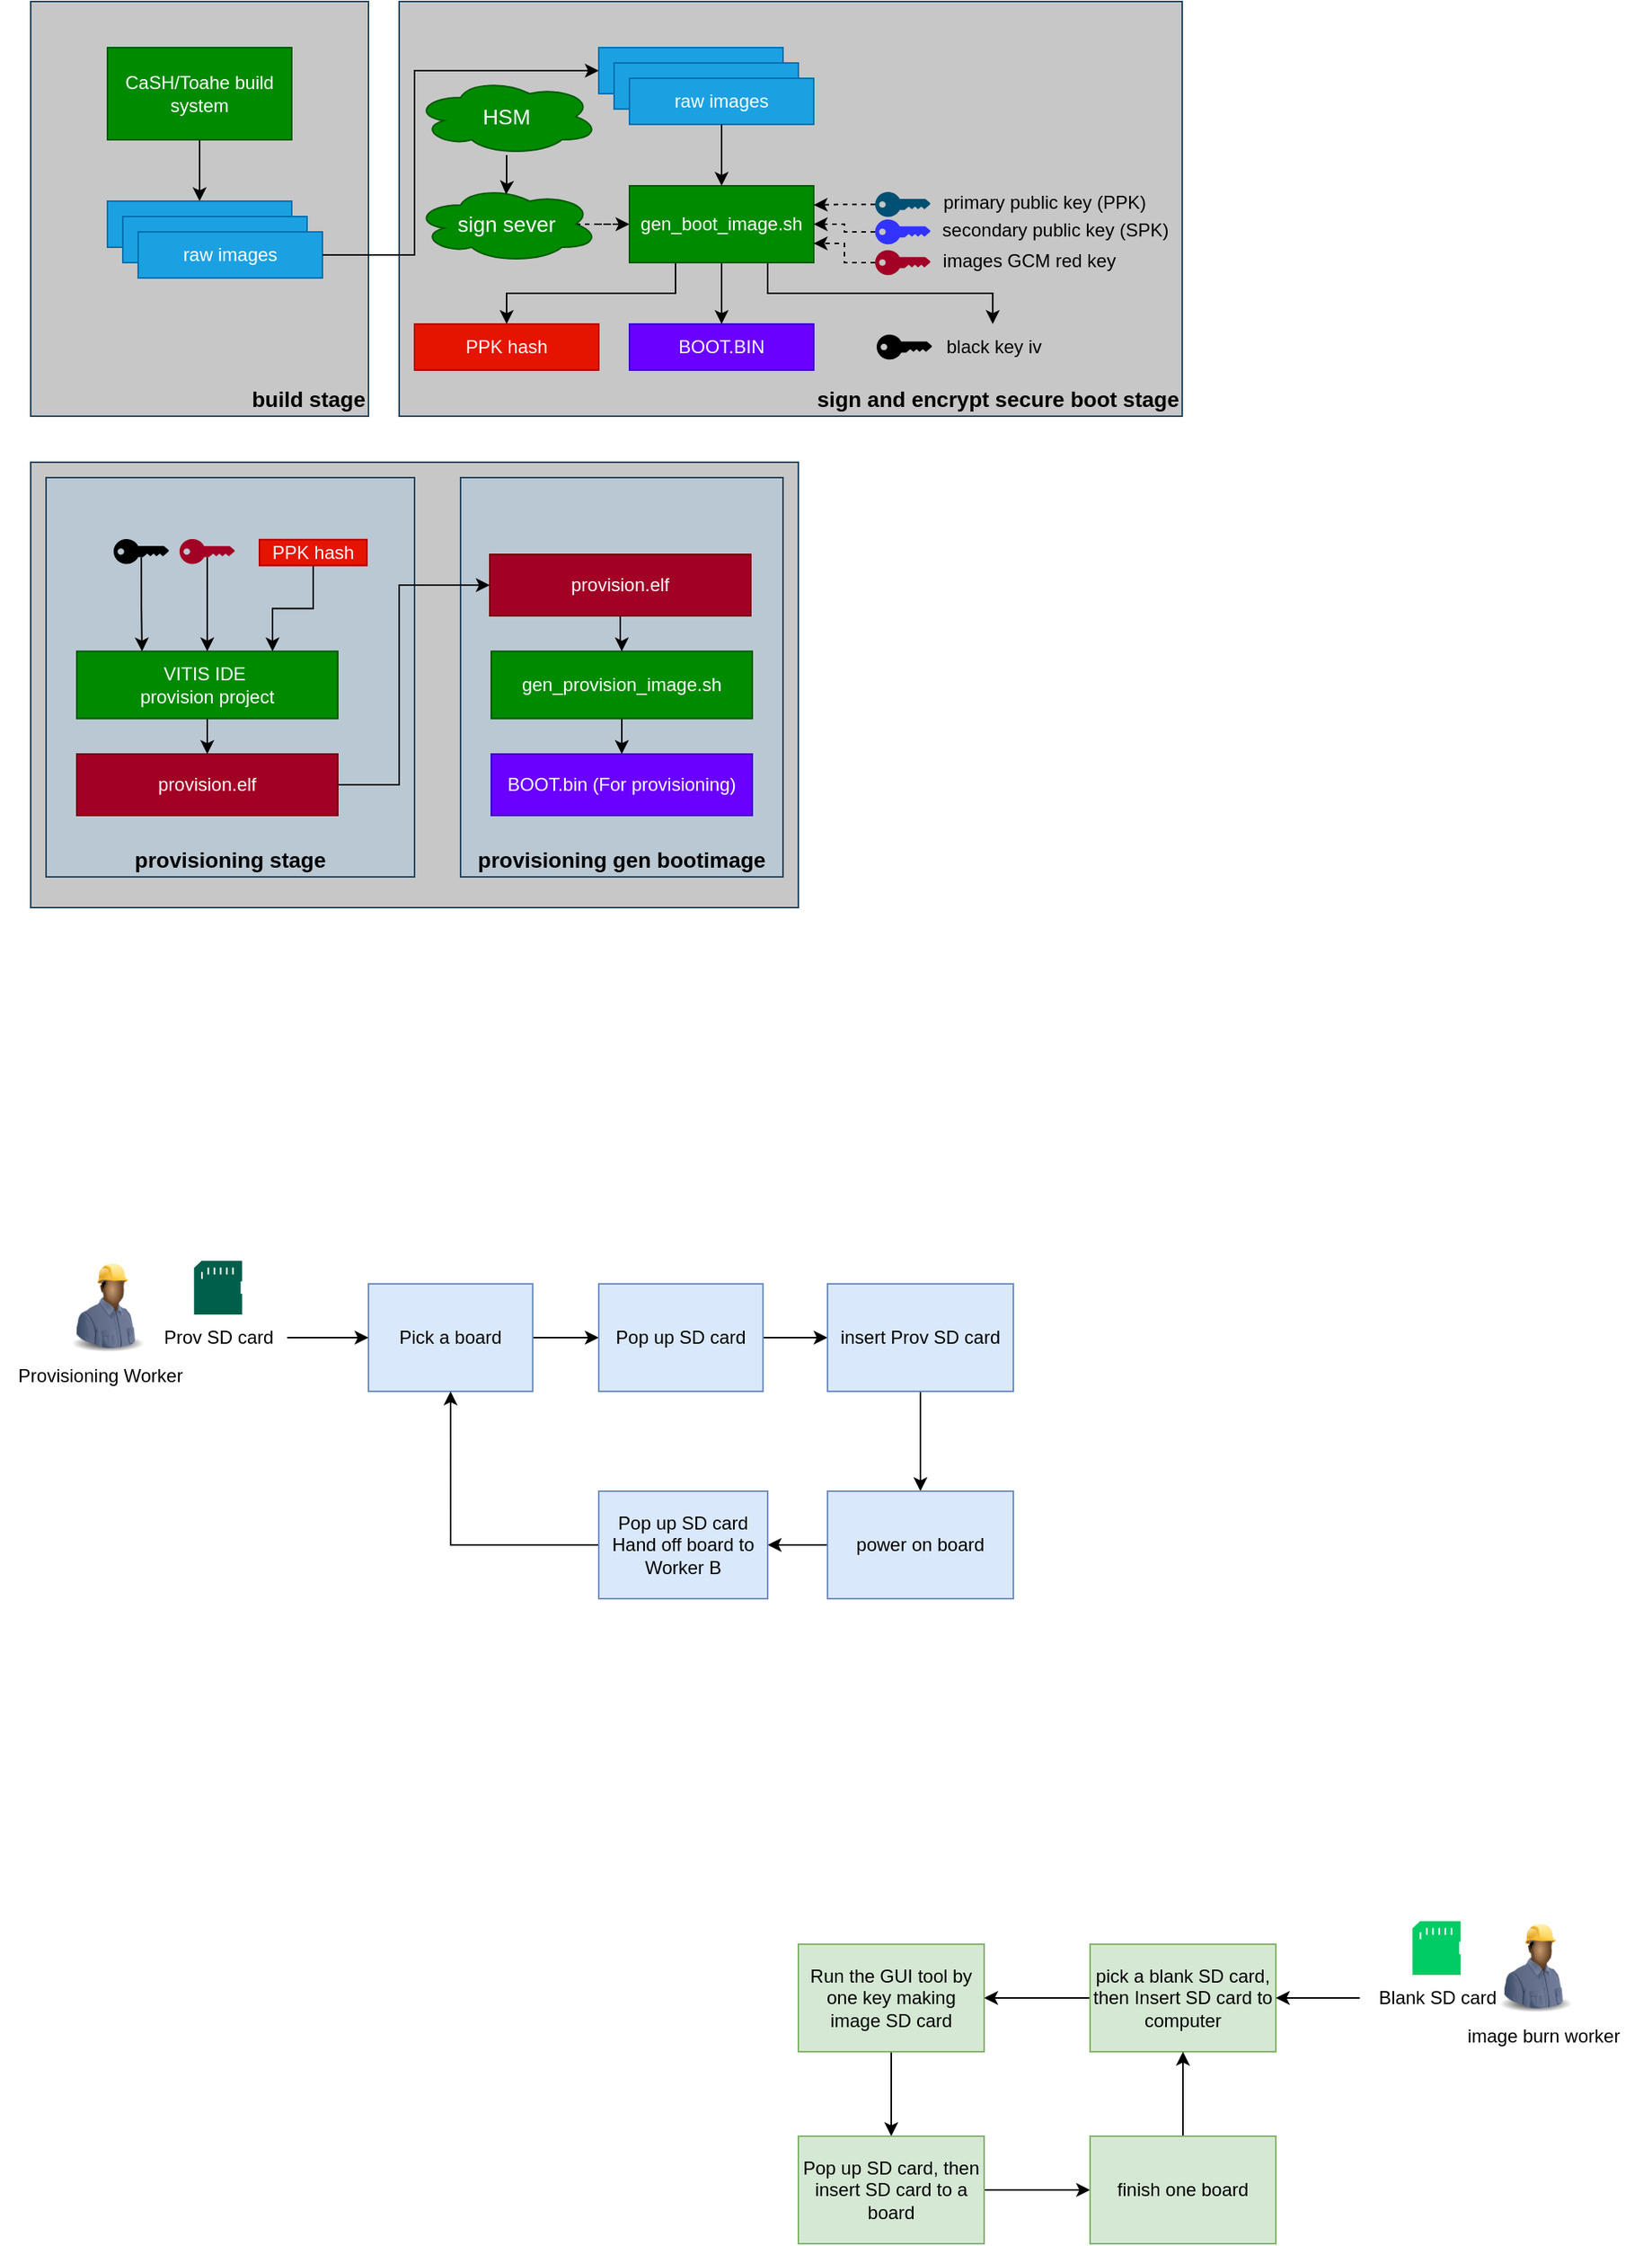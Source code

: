 <mxfile version="20.6.2" type="device"><diagram id="Z1jkPHhdeOFYS1izFHg4" name="第 1 页"><mxGraphModel dx="1343" dy="1025" grid="1" gridSize="10" guides="1" tooltips="1" connect="1" arrows="1" fold="1" page="1" pageScale="1" pageWidth="827" pageHeight="1169" math="0" shadow="0"><root><mxCell id="0"/><mxCell id="1" parent="0"/><mxCell id="73cnkvsaAeyFReHzOGFK-1" value="build stage" style="rounded=0;whiteSpace=wrap;html=1;verticalAlign=bottom;fontStyle=1;fontSize=14;align=right;fillColor=#C7C7C7;strokeColor=#23445d;" parent="1" vertex="1"><mxGeometry x="30" y="240" width="220" height="270" as="geometry"/></mxCell><mxCell id="73cnkvsaAeyFReHzOGFK-2" style="edgeStyle=orthogonalEdgeStyle;rounded=0;orthogonalLoop=1;jettySize=auto;html=1;exitX=0.5;exitY=1;exitDx=0;exitDy=0;entryX=0.5;entryY=0;entryDx=0;entryDy=0;" parent="1" source="73cnkvsaAeyFReHzOGFK-3" target="73cnkvsaAeyFReHzOGFK-5" edge="1"><mxGeometry relative="1" as="geometry"/></mxCell><mxCell id="73cnkvsaAeyFReHzOGFK-3" value="CaSH/Toahe build system" style="rounded=0;whiteSpace=wrap;html=1;fillColor=#008a00;strokeColor=#005700;fontColor=#ffffff;" parent="1" vertex="1"><mxGeometry x="80" y="270" width="120" height="60" as="geometry"/></mxCell><mxCell id="73cnkvsaAeyFReHzOGFK-4" value="" style="group" parent="1" connectable="0" vertex="1"><mxGeometry x="80" y="370" width="140" height="50" as="geometry"/></mxCell><mxCell id="73cnkvsaAeyFReHzOGFK-5" value="" style="rounded=0;whiteSpace=wrap;html=1;fillColor=#1ba1e2;fontColor=#ffffff;strokeColor=#006EAF;" parent="73cnkvsaAeyFReHzOGFK-4" vertex="1"><mxGeometry width="120" height="30" as="geometry"/></mxCell><mxCell id="73cnkvsaAeyFReHzOGFK-6" value="" style="rounded=0;whiteSpace=wrap;html=1;fillColor=#1ba1e2;fontColor=#ffffff;strokeColor=#006EAF;" parent="73cnkvsaAeyFReHzOGFK-4" vertex="1"><mxGeometry x="10" y="10" width="120" height="30" as="geometry"/></mxCell><mxCell id="73cnkvsaAeyFReHzOGFK-7" value="raw images" style="rounded=0;whiteSpace=wrap;html=1;fillColor=#1ba1e2;fontColor=#ffffff;strokeColor=#006EAF;" parent="73cnkvsaAeyFReHzOGFK-4" vertex="1"><mxGeometry x="20" y="20" width="120" height="30" as="geometry"/></mxCell><mxCell id="73cnkvsaAeyFReHzOGFK-8" value="sign and encrypt secure boot stage" style="rounded=0;whiteSpace=wrap;html=1;verticalAlign=bottom;fontStyle=1;fontSize=14;align=right;fillColor=#C7C7C7;strokeColor=#23445d;" parent="1" vertex="1"><mxGeometry x="270" y="240" width="510" height="270" as="geometry"/></mxCell><mxCell id="73cnkvsaAeyFReHzOGFK-9" value="" style="group" parent="1" connectable="0" vertex="1"><mxGeometry x="400" y="270" width="140" height="50" as="geometry"/></mxCell><mxCell id="73cnkvsaAeyFReHzOGFK-10" value="" style="rounded=0;whiteSpace=wrap;html=1;fillColor=#1ba1e2;fontColor=#ffffff;strokeColor=#006EAF;" parent="73cnkvsaAeyFReHzOGFK-9" vertex="1"><mxGeometry width="120" height="30" as="geometry"/></mxCell><mxCell id="73cnkvsaAeyFReHzOGFK-11" value="" style="rounded=0;whiteSpace=wrap;html=1;fillColor=#1ba1e2;fontColor=#ffffff;strokeColor=#006EAF;" parent="73cnkvsaAeyFReHzOGFK-9" vertex="1"><mxGeometry x="10" y="10" width="120" height="30" as="geometry"/></mxCell><mxCell id="73cnkvsaAeyFReHzOGFK-12" value="raw images" style="rounded=0;whiteSpace=wrap;html=1;fillColor=#1ba1e2;fontColor=#ffffff;strokeColor=#006EAF;" parent="73cnkvsaAeyFReHzOGFK-9" vertex="1"><mxGeometry x="20" y="20" width="120" height="30" as="geometry"/></mxCell><mxCell id="73cnkvsaAeyFReHzOGFK-13" style="edgeStyle=orthogonalEdgeStyle;rounded=0;orthogonalLoop=1;jettySize=auto;html=1;exitX=1;exitY=0.5;exitDx=0;exitDy=0;entryX=0;entryY=0.5;entryDx=0;entryDy=0;fontSize=14;" parent="1" source="73cnkvsaAeyFReHzOGFK-7" target="73cnkvsaAeyFReHzOGFK-10" edge="1"><mxGeometry relative="1" as="geometry"><Array as="points"><mxPoint x="280" y="405"/><mxPoint x="280" y="285"/></Array></mxGeometry></mxCell><mxCell id="73cnkvsaAeyFReHzOGFK-14" value="BOOT.BIN" style="rounded=0;whiteSpace=wrap;html=1;fillColor=#6a00ff;fontColor=#ffffff;strokeColor=#3700CC;" parent="1" vertex="1"><mxGeometry x="420" y="450" width="120" height="30" as="geometry"/></mxCell><mxCell id="73cnkvsaAeyFReHzOGFK-15" value="" style="rounded=0;whiteSpace=wrap;html=1;verticalAlign=bottom;fontStyle=1;fontSize=14;fillColor=#C7C7C7;strokeColor=#23445d;" parent="1" vertex="1"><mxGeometry x="30" y="540" width="500" height="290" as="geometry"/></mxCell><mxCell id="73cnkvsaAeyFReHzOGFK-16" style="edgeStyle=orthogonalEdgeStyle;rounded=0;orthogonalLoop=1;jettySize=auto;html=1;exitX=0.875;exitY=0.5;exitDx=0;exitDy=0;exitPerimeter=0;dashed=1;fontSize=12;" parent="1" source="73cnkvsaAeyFReHzOGFK-17" target="73cnkvsaAeyFReHzOGFK-21" edge="1"><mxGeometry relative="1" as="geometry"/></mxCell><mxCell id="73cnkvsaAeyFReHzOGFK-17" value="sign sever" style="ellipse;shape=cloud;whiteSpace=wrap;html=1;fontSize=14;fillColor=#008a00;fontColor=#ffffff;strokeColor=#005700;" parent="1" vertex="1"><mxGeometry x="280" y="360" width="120" height="50" as="geometry"/></mxCell><mxCell id="73cnkvsaAeyFReHzOGFK-18" style="edgeStyle=orthogonalEdgeStyle;rounded=0;orthogonalLoop=1;jettySize=auto;html=1;exitX=0.5;exitY=1;exitDx=0;exitDy=0;fontSize=14;" parent="1" source="73cnkvsaAeyFReHzOGFK-21" target="73cnkvsaAeyFReHzOGFK-14" edge="1"><mxGeometry relative="1" as="geometry"/></mxCell><mxCell id="73cnkvsaAeyFReHzOGFK-19" style="edgeStyle=orthogonalEdgeStyle;rounded=0;orthogonalLoop=1;jettySize=auto;html=1;exitX=0.25;exitY=1;exitDx=0;exitDy=0;entryX=0.5;entryY=0;entryDx=0;entryDy=0;fontSize=12;" parent="1" source="73cnkvsaAeyFReHzOGFK-21" target="73cnkvsaAeyFReHzOGFK-36" edge="1"><mxGeometry relative="1" as="geometry"/></mxCell><mxCell id="73cnkvsaAeyFReHzOGFK-20" style="edgeStyle=orthogonalEdgeStyle;rounded=0;orthogonalLoop=1;jettySize=auto;html=1;exitX=0.75;exitY=1;exitDx=0;exitDy=0;fontSize=12;" parent="1" source="73cnkvsaAeyFReHzOGFK-21" target="73cnkvsaAeyFReHzOGFK-37" edge="1"><mxGeometry relative="1" as="geometry"><mxPoint x="630" y="450" as="targetPoint"/></mxGeometry></mxCell><mxCell id="73cnkvsaAeyFReHzOGFK-21" value="gen_boot_image.sh" style="rounded=0;whiteSpace=wrap;html=1;fillColor=#008a00;fontColor=#ffffff;strokeColor=#005700;" parent="1" vertex="1"><mxGeometry x="420" y="360" width="120" height="50" as="geometry"/></mxCell><mxCell id="73cnkvsaAeyFReHzOGFK-22" style="edgeStyle=orthogonalEdgeStyle;rounded=0;orthogonalLoop=1;jettySize=auto;html=1;exitX=0.5;exitY=1;exitDx=0;exitDy=0;fontSize=14;" parent="1" source="73cnkvsaAeyFReHzOGFK-12" target="73cnkvsaAeyFReHzOGFK-21" edge="1"><mxGeometry relative="1" as="geometry"/></mxCell><mxCell id="73cnkvsaAeyFReHzOGFK-23" value="" style="group" parent="1" connectable="0" vertex="1"><mxGeometry x="580" y="356" width="173.11" height="30" as="geometry"/></mxCell><mxCell id="73cnkvsaAeyFReHzOGFK-24" value="" style="points=[[0,0.5,0],[0.24,0,0],[0.5,0.28,0],[0.995,0.475,0],[0.5,0.72,0],[0.24,1,0]];verticalLabelPosition=bottom;sketch=0;html=1;verticalAlign=top;aspect=fixed;align=center;pointerEvents=1;shape=mxgraph.cisco19.key;fillColor=#005073;strokeColor=none;fontSize=14;" parent="73cnkvsaAeyFReHzOGFK-23" vertex="1"><mxGeometry y="8" width="36.11" height="16.25" as="geometry"/></mxCell><mxCell id="73cnkvsaAeyFReHzOGFK-25" value="primary public key (PPK)" style="text;html=1;align=center;verticalAlign=middle;resizable=0;points=[];autosize=1;strokeColor=none;fillColor=none;fontSize=12;" parent="73cnkvsaAeyFReHzOGFK-23" vertex="1"><mxGeometry x="30.0" width="160" height="30" as="geometry"/></mxCell><mxCell id="73cnkvsaAeyFReHzOGFK-26" value="" style="group" parent="1" connectable="0" vertex="1"><mxGeometry x="580" y="374" width="185" height="30" as="geometry"/></mxCell><mxCell id="73cnkvsaAeyFReHzOGFK-27" value="" style="points=[[0,0.5,0],[0.24,0,0],[0.5,0.28,0],[0.995,0.475,0],[0.5,0.72,0],[0.24,1,0]];verticalLabelPosition=bottom;sketch=0;html=1;verticalAlign=top;aspect=fixed;align=center;pointerEvents=1;shape=mxgraph.cisco19.key;fillColor=#3333FF;strokeColor=none;fontSize=14;" parent="73cnkvsaAeyFReHzOGFK-26" vertex="1"><mxGeometry y="7.87" width="36.11" height="16.25" as="geometry"/></mxCell><mxCell id="73cnkvsaAeyFReHzOGFK-28" value="" style="group" parent="1" connectable="0" vertex="1"><mxGeometry x="580" y="394" width="206.11" height="30" as="geometry"/></mxCell><mxCell id="73cnkvsaAeyFReHzOGFK-29" value="" style="points=[[0,0.5,0],[0.24,0,0],[0.5,0.28,0],[0.995,0.475,0],[0.5,0.72,0],[0.24,1,0]];verticalLabelPosition=bottom;sketch=0;html=1;verticalAlign=top;aspect=fixed;align=center;pointerEvents=1;shape=mxgraph.cisco19.key;fillColor=#a20025;strokeColor=#6F0000;fontSize=14;fontColor=#ffffff;" parent="73cnkvsaAeyFReHzOGFK-28" vertex="1"><mxGeometry y="7.87" width="36.11" height="16.25" as="geometry"/></mxCell><mxCell id="73cnkvsaAeyFReHzOGFK-30" value="images GCM red key" style="text;html=1;align=center;verticalAlign=middle;resizable=0;points=[];autosize=1;strokeColor=none;fillColor=none;fontSize=12;" parent="73cnkvsaAeyFReHzOGFK-28" vertex="1"><mxGeometry x="30" width="140" height="30" as="geometry"/></mxCell><mxCell id="73cnkvsaAeyFReHzOGFK-31" value="secondary public key (SPK)" style="text;html=1;align=center;verticalAlign=middle;resizable=0;points=[];autosize=1;strokeColor=none;fillColor=none;fontSize=12;" parent="73cnkvsaAeyFReHzOGFK-28" vertex="1"><mxGeometry x="32.11" y="-20" width="170" height="30" as="geometry"/></mxCell><mxCell id="73cnkvsaAeyFReHzOGFK-32" style="edgeStyle=orthogonalEdgeStyle;rounded=0;orthogonalLoop=1;jettySize=auto;html=1;exitX=0;exitY=0.5;exitDx=0;exitDy=0;exitPerimeter=0;entryX=1;entryY=0.25;entryDx=0;entryDy=0;fontSize=12;dashed=1;" parent="1" source="73cnkvsaAeyFReHzOGFK-24" target="73cnkvsaAeyFReHzOGFK-21" edge="1"><mxGeometry relative="1" as="geometry"/></mxCell><mxCell id="73cnkvsaAeyFReHzOGFK-33" style="edgeStyle=orthogonalEdgeStyle;rounded=0;orthogonalLoop=1;jettySize=auto;html=1;exitX=0;exitY=0.5;exitDx=0;exitDy=0;exitPerimeter=0;entryX=1;entryY=0.5;entryDx=0;entryDy=0;fontSize=12;dashed=1;" parent="1" source="73cnkvsaAeyFReHzOGFK-27" target="73cnkvsaAeyFReHzOGFK-21" edge="1"><mxGeometry relative="1" as="geometry"/></mxCell><mxCell id="73cnkvsaAeyFReHzOGFK-34" value="provisioning stage" style="rounded=0;whiteSpace=wrap;html=1;verticalAlign=bottom;fontStyle=1;fontSize=14;fillColor=#bac8d3;strokeColor=#23445d;" parent="1" vertex="1"><mxGeometry x="40" y="550" width="240" height="260" as="geometry"/></mxCell><mxCell id="73cnkvsaAeyFReHzOGFK-35" style="edgeStyle=orthogonalEdgeStyle;rounded=0;orthogonalLoop=1;jettySize=auto;html=1;exitX=0;exitY=0.5;exitDx=0;exitDy=0;exitPerimeter=0;entryX=1;entryY=0.75;entryDx=0;entryDy=0;fontSize=12;dashed=1;" parent="1" source="73cnkvsaAeyFReHzOGFK-29" target="73cnkvsaAeyFReHzOGFK-21" edge="1"><mxGeometry relative="1" as="geometry"/></mxCell><mxCell id="73cnkvsaAeyFReHzOGFK-36" value="PPK hash" style="rounded=0;whiteSpace=wrap;html=1;fillColor=#e51400;fontColor=#ffffff;strokeColor=#B20000;" parent="1" vertex="1"><mxGeometry x="280" y="450" width="120" height="30" as="geometry"/></mxCell><mxCell id="73cnkvsaAeyFReHzOGFK-37" value="black key iv" style="text;html=1;align=center;verticalAlign=middle;resizable=0;points=[];autosize=1;strokeColor=none;fillColor=none;fontSize=12;" parent="1" vertex="1"><mxGeometry x="611.56" y="450" width="90" height="30" as="geometry"/></mxCell><mxCell id="73cnkvsaAeyFReHzOGFK-38" value="" style="points=[[0,0.5,0],[0.24,0,0],[0.5,0.28,0],[0.995,0.475,0],[0.5,0.72,0],[0.24,1,0]];verticalLabelPosition=bottom;sketch=0;html=1;verticalAlign=top;aspect=fixed;align=center;pointerEvents=1;shape=mxgraph.cisco19.key;fillColor=#000000;strokeColor=#6F0000;fontSize=14;fontColor=#ffffff;" parent="1" vertex="1"><mxGeometry x="581" y="456.87" width="36.11" height="16.25" as="geometry"/></mxCell><mxCell id="73cnkvsaAeyFReHzOGFK-39" style="edgeStyle=orthogonalEdgeStyle;rounded=0;orthogonalLoop=1;jettySize=auto;html=1;exitX=0.5;exitY=1;exitDx=0;exitDy=0;entryX=0.5;entryY=0;entryDx=0;entryDy=0;fontSize=12;" parent="1" source="73cnkvsaAeyFReHzOGFK-40" target="73cnkvsaAeyFReHzOGFK-45" edge="1"><mxGeometry relative="1" as="geometry"/></mxCell><mxCell id="73cnkvsaAeyFReHzOGFK-40" value="VITIS IDE&amp;nbsp;&lt;br&gt;provision project" style="rounded=0;whiteSpace=wrap;html=1;fillColor=#008a00;fontColor=#ffffff;strokeColor=#005700;" parent="1" vertex="1"><mxGeometry x="60" y="663.13" width="170" height="43.75" as="geometry"/></mxCell><mxCell id="73cnkvsaAeyFReHzOGFK-41" style="edgeStyle=orthogonalEdgeStyle;rounded=0;orthogonalLoop=1;jettySize=auto;html=1;exitX=0.5;exitY=0.72;exitDx=0;exitDy=0;exitPerimeter=0;entryX=0.5;entryY=0;entryDx=0;entryDy=0;fontSize=12;" parent="1" source="73cnkvsaAeyFReHzOGFK-42" target="73cnkvsaAeyFReHzOGFK-40" edge="1"><mxGeometry relative="1" as="geometry"/></mxCell><mxCell id="73cnkvsaAeyFReHzOGFK-42" value="" style="points=[[0,0.5,0],[0.24,0,0],[0.5,0.28,0],[0.995,0.475,0],[0.5,0.72,0],[0.24,1,0]];verticalLabelPosition=bottom;sketch=0;html=1;verticalAlign=top;aspect=fixed;align=center;pointerEvents=1;shape=mxgraph.cisco19.key;fillColor=#a20025;strokeColor=#6F0000;fontSize=14;fontColor=#ffffff;" parent="1" vertex="1"><mxGeometry x="126.94" y="590.01" width="36.11" height="16.25" as="geometry"/></mxCell><mxCell id="73cnkvsaAeyFReHzOGFK-43" style="edgeStyle=orthogonalEdgeStyle;rounded=0;orthogonalLoop=1;jettySize=auto;html=1;exitX=0.5;exitY=0.72;exitDx=0;exitDy=0;exitPerimeter=0;entryX=0.25;entryY=0;entryDx=0;entryDy=0;fontSize=12;" parent="1" source="73cnkvsaAeyFReHzOGFK-44" target="73cnkvsaAeyFReHzOGFK-40" edge="1"><mxGeometry relative="1" as="geometry"/></mxCell><mxCell id="73cnkvsaAeyFReHzOGFK-44" value="" style="points=[[0,0.5,0],[0.24,0,0],[0.5,0.28,0],[0.995,0.475,0],[0.5,0.72,0],[0.24,1,0]];verticalLabelPosition=bottom;sketch=0;html=1;verticalAlign=top;aspect=fixed;align=center;pointerEvents=1;shape=mxgraph.cisco19.key;fillColor=#000000;strokeColor=#6F0000;fontSize=14;fontColor=#ffffff;" parent="1" vertex="1"><mxGeometry x="84" y="590" width="36.11" height="16.25" as="geometry"/></mxCell><mxCell id="73cnkvsaAeyFReHzOGFK-45" value="provision.elf" style="rounded=0;whiteSpace=wrap;html=1;fillColor=#a20025;fontColor=#ffffff;strokeColor=#6F0000;" parent="1" vertex="1"><mxGeometry x="60" y="730" width="170" height="40" as="geometry"/></mxCell><mxCell id="73cnkvsaAeyFReHzOGFK-46" value="provisioning gen bootimage" style="rounded=0;whiteSpace=wrap;html=1;verticalAlign=bottom;fontStyle=1;fontSize=14;fillColor=#bac8d3;strokeColor=#23445d;" parent="1" vertex="1"><mxGeometry x="310" y="550" width="210" height="260" as="geometry"/></mxCell><mxCell id="73cnkvsaAeyFReHzOGFK-47" style="edgeStyle=orthogonalEdgeStyle;rounded=0;orthogonalLoop=1;jettySize=auto;html=1;exitX=0.5;exitY=1;exitDx=0;exitDy=0;entryX=0.5;entryY=0;entryDx=0;entryDy=0;fontSize=12;" parent="1" source="73cnkvsaAeyFReHzOGFK-48" target="73cnkvsaAeyFReHzOGFK-49" edge="1"><mxGeometry relative="1" as="geometry"/></mxCell><mxCell id="73cnkvsaAeyFReHzOGFK-48" value="gen_provision_image.sh" style="rounded=0;whiteSpace=wrap;html=1;fillColor=#008a00;fontColor=#ffffff;strokeColor=#005700;" parent="1" vertex="1"><mxGeometry x="330" y="663.13" width="170" height="43.75" as="geometry"/></mxCell><mxCell id="73cnkvsaAeyFReHzOGFK-49" value="BOOT.bin (For provisioning)" style="rounded=0;whiteSpace=wrap;html=1;fillColor=#6a00ff;fontColor=#ffffff;strokeColor=#3700CC;" parent="1" vertex="1"><mxGeometry x="330" y="730" width="170" height="40" as="geometry"/></mxCell><mxCell id="73cnkvsaAeyFReHzOGFK-50" style="edgeStyle=orthogonalEdgeStyle;rounded=0;orthogonalLoop=1;jettySize=auto;html=1;exitX=0.5;exitY=1;exitDx=0;exitDy=0;fontSize=12;" parent="1" source="73cnkvsaAeyFReHzOGFK-51" target="73cnkvsaAeyFReHzOGFK-48" edge="1"><mxGeometry relative="1" as="geometry"/></mxCell><mxCell id="73cnkvsaAeyFReHzOGFK-51" value="provision.elf" style="rounded=0;whiteSpace=wrap;html=1;fillColor=#a20025;fontColor=#ffffff;strokeColor=#6F0000;" parent="1" vertex="1"><mxGeometry x="329" y="600" width="170" height="40" as="geometry"/></mxCell><mxCell id="73cnkvsaAeyFReHzOGFK-52" style="edgeStyle=orthogonalEdgeStyle;rounded=0;orthogonalLoop=1;jettySize=auto;html=1;exitX=1;exitY=0.5;exitDx=0;exitDy=0;entryX=0;entryY=0.5;entryDx=0;entryDy=0;fontSize=12;" parent="1" source="73cnkvsaAeyFReHzOGFK-45" target="73cnkvsaAeyFReHzOGFK-51" edge="1"><mxGeometry relative="1" as="geometry"><Array as="points"><mxPoint x="270" y="750"/><mxPoint x="270" y="620"/></Array></mxGeometry></mxCell><mxCell id="73cnkvsaAeyFReHzOGFK-53" style="edgeStyle=orthogonalEdgeStyle;rounded=0;orthogonalLoop=1;jettySize=auto;html=1;entryX=0.75;entryY=0;entryDx=0;entryDy=0;fontSize=12;exitX=0.5;exitY=1;exitDx=0;exitDy=0;" parent="1" source="73cnkvsaAeyFReHzOGFK-54" target="73cnkvsaAeyFReHzOGFK-40" edge="1"><mxGeometry relative="1" as="geometry"><mxPoint x="210" y="615" as="sourcePoint"/></mxGeometry></mxCell><mxCell id="73cnkvsaAeyFReHzOGFK-54" value="PPK hash" style="rounded=0;whiteSpace=wrap;html=1;fillColor=#e51400;fontColor=#ffffff;strokeColor=#B20000;" parent="1" vertex="1"><mxGeometry x="179" y="590.38" width="70" height="16.87" as="geometry"/></mxCell><mxCell id="Ds6UtL5Dl9xH1tJrysoQ-3" style="edgeStyle=orthogonalEdgeStyle;rounded=0;orthogonalLoop=1;jettySize=auto;html=1;entryX=0.497;entryY=0.113;entryDx=0;entryDy=0;entryPerimeter=0;" parent="1" source="Ds6UtL5Dl9xH1tJrysoQ-1" target="73cnkvsaAeyFReHzOGFK-17" edge="1"><mxGeometry relative="1" as="geometry"/></mxCell><mxCell id="Ds6UtL5Dl9xH1tJrysoQ-1" value="HSM" style="ellipse;shape=cloud;whiteSpace=wrap;html=1;fontSize=14;fillColor=#008a00;fontColor=#ffffff;strokeColor=#005700;" parent="1" vertex="1"><mxGeometry x="280" y="290" width="120" height="50" as="geometry"/></mxCell><mxCell id="Ds6UtL5Dl9xH1tJrysoQ-13" style="edgeStyle=orthogonalEdgeStyle;rounded=0;orthogonalLoop=1;jettySize=auto;html=1;exitX=1;exitY=0.5;exitDx=0;exitDy=0;entryX=0;entryY=0.5;entryDx=0;entryDy=0;" parent="1" source="Ds6UtL5Dl9xH1tJrysoQ-7" target="Ds6UtL5Dl9xH1tJrysoQ-12" edge="1"><mxGeometry relative="1" as="geometry"/></mxCell><mxCell id="Ds6UtL5Dl9xH1tJrysoQ-7" value="Pick a board" style="rounded=0;whiteSpace=wrap;html=1;fillColor=#dae8fc;strokeColor=#6c8ebf;" parent="1" vertex="1"><mxGeometry x="250" y="1075" width="106.95" height="70" as="geometry"/></mxCell><mxCell id="Ds6UtL5Dl9xH1tJrysoQ-10" value="" style="group" parent="1" vertex="1" connectable="0"><mxGeometry x="10" y="1060" width="187.05" height="90" as="geometry"/></mxCell><mxCell id="Ds6UtL5Dl9xH1tJrysoQ-4" value="" style="image;html=1;image=img/lib/clip_art/people/Construction_Worker_Man_Black_128x128.png" parent="Ds6UtL5Dl9xH1tJrysoQ-10" vertex="1"><mxGeometry x="40" width="60" height="60" as="geometry"/></mxCell><mxCell id="Ds6UtL5Dl9xH1tJrysoQ-6" value="Provisioning Worker" style="text;html=1;align=center;verticalAlign=middle;resizable=0;points=[];autosize=1;strokeColor=none;fillColor=none;" parent="Ds6UtL5Dl9xH1tJrysoQ-10" vertex="1"><mxGeometry y="60" width="130" height="30" as="geometry"/></mxCell><mxCell id="Ds6UtL5Dl9xH1tJrysoQ-8" value="" style="sketch=0;pointerEvents=1;shadow=0;dashed=0;html=1;strokeColor=none;fillColor=#005F4B;labelPosition=center;verticalLabelPosition=bottom;verticalAlign=top;align=center;outlineConnect=0;shape=mxgraph.veeam2.sd_card;" parent="Ds6UtL5Dl9xH1tJrysoQ-10" vertex="1"><mxGeometry x="126.35" width="31.39" height="35" as="geometry"/></mxCell><mxCell id="Ds6UtL5Dl9xH1tJrysoQ-9" value="Prov SD card" style="text;html=1;align=center;verticalAlign=middle;resizable=0;points=[];autosize=1;strokeColor=none;fillColor=none;" parent="Ds6UtL5Dl9xH1tJrysoQ-10" vertex="1"><mxGeometry x="97.05" y="35" width="90" height="30" as="geometry"/></mxCell><mxCell id="Ds6UtL5Dl9xH1tJrysoQ-11" style="edgeStyle=orthogonalEdgeStyle;rounded=0;orthogonalLoop=1;jettySize=auto;html=1;" parent="1" source="Ds6UtL5Dl9xH1tJrysoQ-9" target="Ds6UtL5Dl9xH1tJrysoQ-7" edge="1"><mxGeometry relative="1" as="geometry"/></mxCell><mxCell id="Ds6UtL5Dl9xH1tJrysoQ-15" style="edgeStyle=orthogonalEdgeStyle;rounded=0;orthogonalLoop=1;jettySize=auto;html=1;exitX=1;exitY=0.5;exitDx=0;exitDy=0;entryX=0;entryY=0.5;entryDx=0;entryDy=0;" parent="1" source="Ds6UtL5Dl9xH1tJrysoQ-12" target="Ds6UtL5Dl9xH1tJrysoQ-14" edge="1"><mxGeometry relative="1" as="geometry"/></mxCell><mxCell id="Ds6UtL5Dl9xH1tJrysoQ-12" value="Pop up SD card" style="rounded=0;whiteSpace=wrap;html=1;fillColor=#dae8fc;strokeColor=#6c8ebf;" parent="1" vertex="1"><mxGeometry x="400" y="1075" width="106.95" height="70" as="geometry"/></mxCell><mxCell id="Ds6UtL5Dl9xH1tJrysoQ-45" style="edgeStyle=orthogonalEdgeStyle;rounded=0;orthogonalLoop=1;jettySize=auto;html=1;exitX=0.5;exitY=1;exitDx=0;exitDy=0;entryX=0.5;entryY=0;entryDx=0;entryDy=0;" parent="1" source="Ds6UtL5Dl9xH1tJrysoQ-14" target="Ds6UtL5Dl9xH1tJrysoQ-16" edge="1"><mxGeometry relative="1" as="geometry"/></mxCell><mxCell id="Ds6UtL5Dl9xH1tJrysoQ-14" value="insert Prov SD card" style="rounded=0;whiteSpace=wrap;html=1;fillColor=#dae8fc;strokeColor=#6c8ebf;" parent="1" vertex="1"><mxGeometry x="549" y="1075" width="121" height="70" as="geometry"/></mxCell><mxCell id="Ds6UtL5Dl9xH1tJrysoQ-46" style="edgeStyle=orthogonalEdgeStyle;rounded=0;orthogonalLoop=1;jettySize=auto;html=1;exitX=0;exitY=0.5;exitDx=0;exitDy=0;entryX=1;entryY=0.5;entryDx=0;entryDy=0;" parent="1" source="Ds6UtL5Dl9xH1tJrysoQ-16" target="Ds6UtL5Dl9xH1tJrysoQ-20" edge="1"><mxGeometry relative="1" as="geometry"/></mxCell><mxCell id="Ds6UtL5Dl9xH1tJrysoQ-16" value="power on board" style="rounded=0;whiteSpace=wrap;html=1;fillColor=#dae8fc;strokeColor=#6c8ebf;" parent="1" vertex="1"><mxGeometry x="549" y="1210" width="121" height="70" as="geometry"/></mxCell><mxCell id="Ds6UtL5Dl9xH1tJrysoQ-47" style="edgeStyle=orthogonalEdgeStyle;rounded=0;orthogonalLoop=1;jettySize=auto;html=1;exitX=0;exitY=0.5;exitDx=0;exitDy=0;entryX=0.5;entryY=1;entryDx=0;entryDy=0;" parent="1" source="Ds6UtL5Dl9xH1tJrysoQ-20" target="Ds6UtL5Dl9xH1tJrysoQ-7" edge="1"><mxGeometry relative="1" as="geometry"/></mxCell><mxCell id="Ds6UtL5Dl9xH1tJrysoQ-20" value="Pop up SD card&lt;br&gt;Hand off board to Worker B" style="rounded=0;whiteSpace=wrap;html=1;fillColor=#dae8fc;strokeColor=#6c8ebf;" parent="1" vertex="1"><mxGeometry x="400" y="1210" width="110" height="70" as="geometry"/></mxCell><mxCell id="Ds6UtL5Dl9xH1tJrysoQ-34" value="" style="group" parent="1" vertex="1" connectable="0"><mxGeometry x="895.69" y="1490" width="189.31" height="90" as="geometry"/></mxCell><mxCell id="Ds6UtL5Dl9xH1tJrysoQ-24" value="" style="image;html=1;image=img/lib/clip_art/people/Construction_Worker_Man_Black_128x128.png;container=0;" parent="Ds6UtL5Dl9xH1tJrysoQ-34" vertex="1"><mxGeometry x="84.31" width="60" height="60" as="geometry"/></mxCell><mxCell id="Ds6UtL5Dl9xH1tJrysoQ-25" value="image burn worker" style="text;html=1;align=center;verticalAlign=middle;resizable=0;points=[];autosize=1;strokeColor=none;fillColor=none;container=0;" parent="Ds6UtL5Dl9xH1tJrysoQ-34" vertex="1"><mxGeometry x="59.31" y="60" width="120" height="30" as="geometry"/></mxCell><mxCell id="Ds6UtL5Dl9xH1tJrysoQ-26" value="" style="sketch=0;pointerEvents=1;shadow=0;dashed=0;html=1;strokeColor=none;fillColor=#00CC66;labelPosition=center;verticalLabelPosition=bottom;verticalAlign=top;align=center;outlineConnect=0;shape=mxgraph.veeam2.sd_card;container=0;" parent="Ds6UtL5Dl9xH1tJrysoQ-34" vertex="1"><mxGeometry x="34.31" width="31.39" height="35" as="geometry"/></mxCell><mxCell id="Ds6UtL5Dl9xH1tJrysoQ-27" value="Blank SD card" style="text;html=1;align=center;verticalAlign=middle;resizable=0;points=[];autosize=1;strokeColor=none;fillColor=none;container=0;" parent="Ds6UtL5Dl9xH1tJrysoQ-34" vertex="1"><mxGeometry y="35" width="100" height="30" as="geometry"/></mxCell><mxCell id="Ds6UtL5Dl9xH1tJrysoQ-39" style="edgeStyle=orthogonalEdgeStyle;rounded=0;orthogonalLoop=1;jettySize=auto;html=1;exitX=0;exitY=0.5;exitDx=0;exitDy=0;entryX=1;entryY=0.5;entryDx=0;entryDy=0;" parent="1" source="Ds6UtL5Dl9xH1tJrysoQ-36" target="Ds6UtL5Dl9xH1tJrysoQ-38" edge="1"><mxGeometry relative="1" as="geometry"/></mxCell><mxCell id="Ds6UtL5Dl9xH1tJrysoQ-36" value="pick a blank SD card, then Insert SD card to computer" style="rounded=0;whiteSpace=wrap;html=1;fillColor=#d5e8d4;strokeColor=#82b366;" parent="1" vertex="1"><mxGeometry x="720" y="1505" width="121" height="70" as="geometry"/></mxCell><mxCell id="Ds6UtL5Dl9xH1tJrysoQ-37" style="edgeStyle=orthogonalEdgeStyle;rounded=0;orthogonalLoop=1;jettySize=auto;html=1;" parent="1" source="Ds6UtL5Dl9xH1tJrysoQ-27" target="Ds6UtL5Dl9xH1tJrysoQ-36" edge="1"><mxGeometry relative="1" as="geometry"><mxPoint x="882.58" y="1540.0" as="sourcePoint"/></mxGeometry></mxCell><mxCell id="Ds6UtL5Dl9xH1tJrysoQ-48" style="edgeStyle=orthogonalEdgeStyle;rounded=0;orthogonalLoop=1;jettySize=auto;html=1;exitX=0.5;exitY=1;exitDx=0;exitDy=0;entryX=0.5;entryY=0;entryDx=0;entryDy=0;" parent="1" source="Ds6UtL5Dl9xH1tJrysoQ-38" target="Ds6UtL5Dl9xH1tJrysoQ-40" edge="1"><mxGeometry relative="1" as="geometry"/></mxCell><mxCell id="Ds6UtL5Dl9xH1tJrysoQ-38" value="Run the GUI tool by one key making image SD card" style="rounded=0;whiteSpace=wrap;html=1;fillColor=#d5e8d4;strokeColor=#82b366;" parent="1" vertex="1"><mxGeometry x="530" y="1505" width="121" height="70" as="geometry"/></mxCell><mxCell id="Ds6UtL5Dl9xH1tJrysoQ-49" style="edgeStyle=orthogonalEdgeStyle;rounded=0;orthogonalLoop=1;jettySize=auto;html=1;exitX=1;exitY=0.5;exitDx=0;exitDy=0;" parent="1" source="Ds6UtL5Dl9xH1tJrysoQ-40" target="Ds6UtL5Dl9xH1tJrysoQ-41" edge="1"><mxGeometry relative="1" as="geometry"/></mxCell><mxCell id="Ds6UtL5Dl9xH1tJrysoQ-40" value="Pop up SD card, then insert SD card to a board" style="rounded=0;whiteSpace=wrap;html=1;fillColor=#d5e8d4;strokeColor=#82b366;" parent="1" vertex="1"><mxGeometry x="530" y="1630" width="121" height="70" as="geometry"/></mxCell><mxCell id="Ds6UtL5Dl9xH1tJrysoQ-50" style="edgeStyle=orthogonalEdgeStyle;rounded=0;orthogonalLoop=1;jettySize=auto;html=1;exitX=0.5;exitY=0;exitDx=0;exitDy=0;entryX=0.5;entryY=1;entryDx=0;entryDy=0;" parent="1" source="Ds6UtL5Dl9xH1tJrysoQ-41" target="Ds6UtL5Dl9xH1tJrysoQ-36" edge="1"><mxGeometry relative="1" as="geometry"/></mxCell><mxCell id="Ds6UtL5Dl9xH1tJrysoQ-41" value="finish one board" style="rounded=0;whiteSpace=wrap;html=1;fillColor=#d5e8d4;strokeColor=#82b366;" parent="1" vertex="1"><mxGeometry x="720" y="1630" width="121" height="70" as="geometry"/></mxCell></root></mxGraphModel></diagram></mxfile>